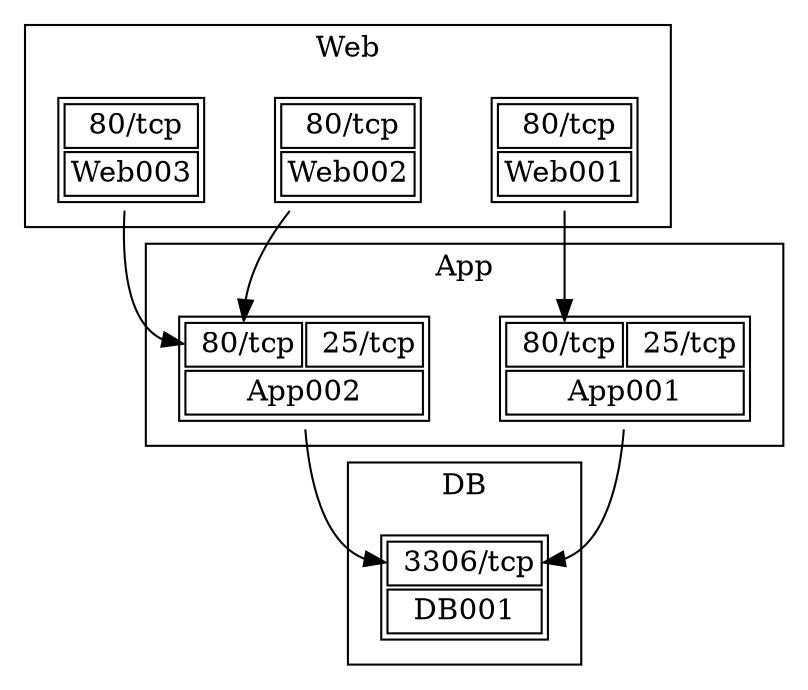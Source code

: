 digraph simple {
  subgraph cluster0 {
    label="Web";
    0[label=<<table><tr><td port="p80tcp"> 80/tcp</td></tr><tr><td colspan="1">Web001</td></tr></table>>,shape="plaintext"];
    1[label=<<table><tr><td port="p80tcp"> 80/tcp</td></tr><tr><td colspan="1">Web002</td></tr></table>>,shape="plaintext"];
    2[label=<<table><tr><td port="p80tcp"> 80/tcp</td></tr><tr><td colspan="1">Web003</td></tr></table>>,shape="plaintext"];
  }
  subgraph cluster1 {
    label="App";
    3[label=<<table><tr><td port="p80tcp"> 80/tcp</td><td port="p25tcp"> 25/tcp</td></tr><tr><td colspan="2">App001</td></tr></table>>,shape="plaintext"];
    4[label=<<table><tr><td port="p80tcp"> 80/tcp</td><td port="p25tcp"> 25/tcp</td></tr><tr><td colspan="2">App002</td></tr></table>>,shape="plaintext"];
  }
  subgraph cluster2 {
    label="DB";
    5[label=<<table><tr><td port="p3306tcp"> 3306/tcp</td></tr><tr><td colspan="1">DB001</td></tr></table>>,shape="plaintext"];
  }
  rankdir="TB";
  0;
  3;
  1;
  4;
  2;
  5;
  0 -> 3:p80tcp;
  1 -> 4:p80tcp;
  2 -> 4:p80tcp;
  3 -> 5:p3306tcp;
  4 -> 5:p3306tcp;
}
